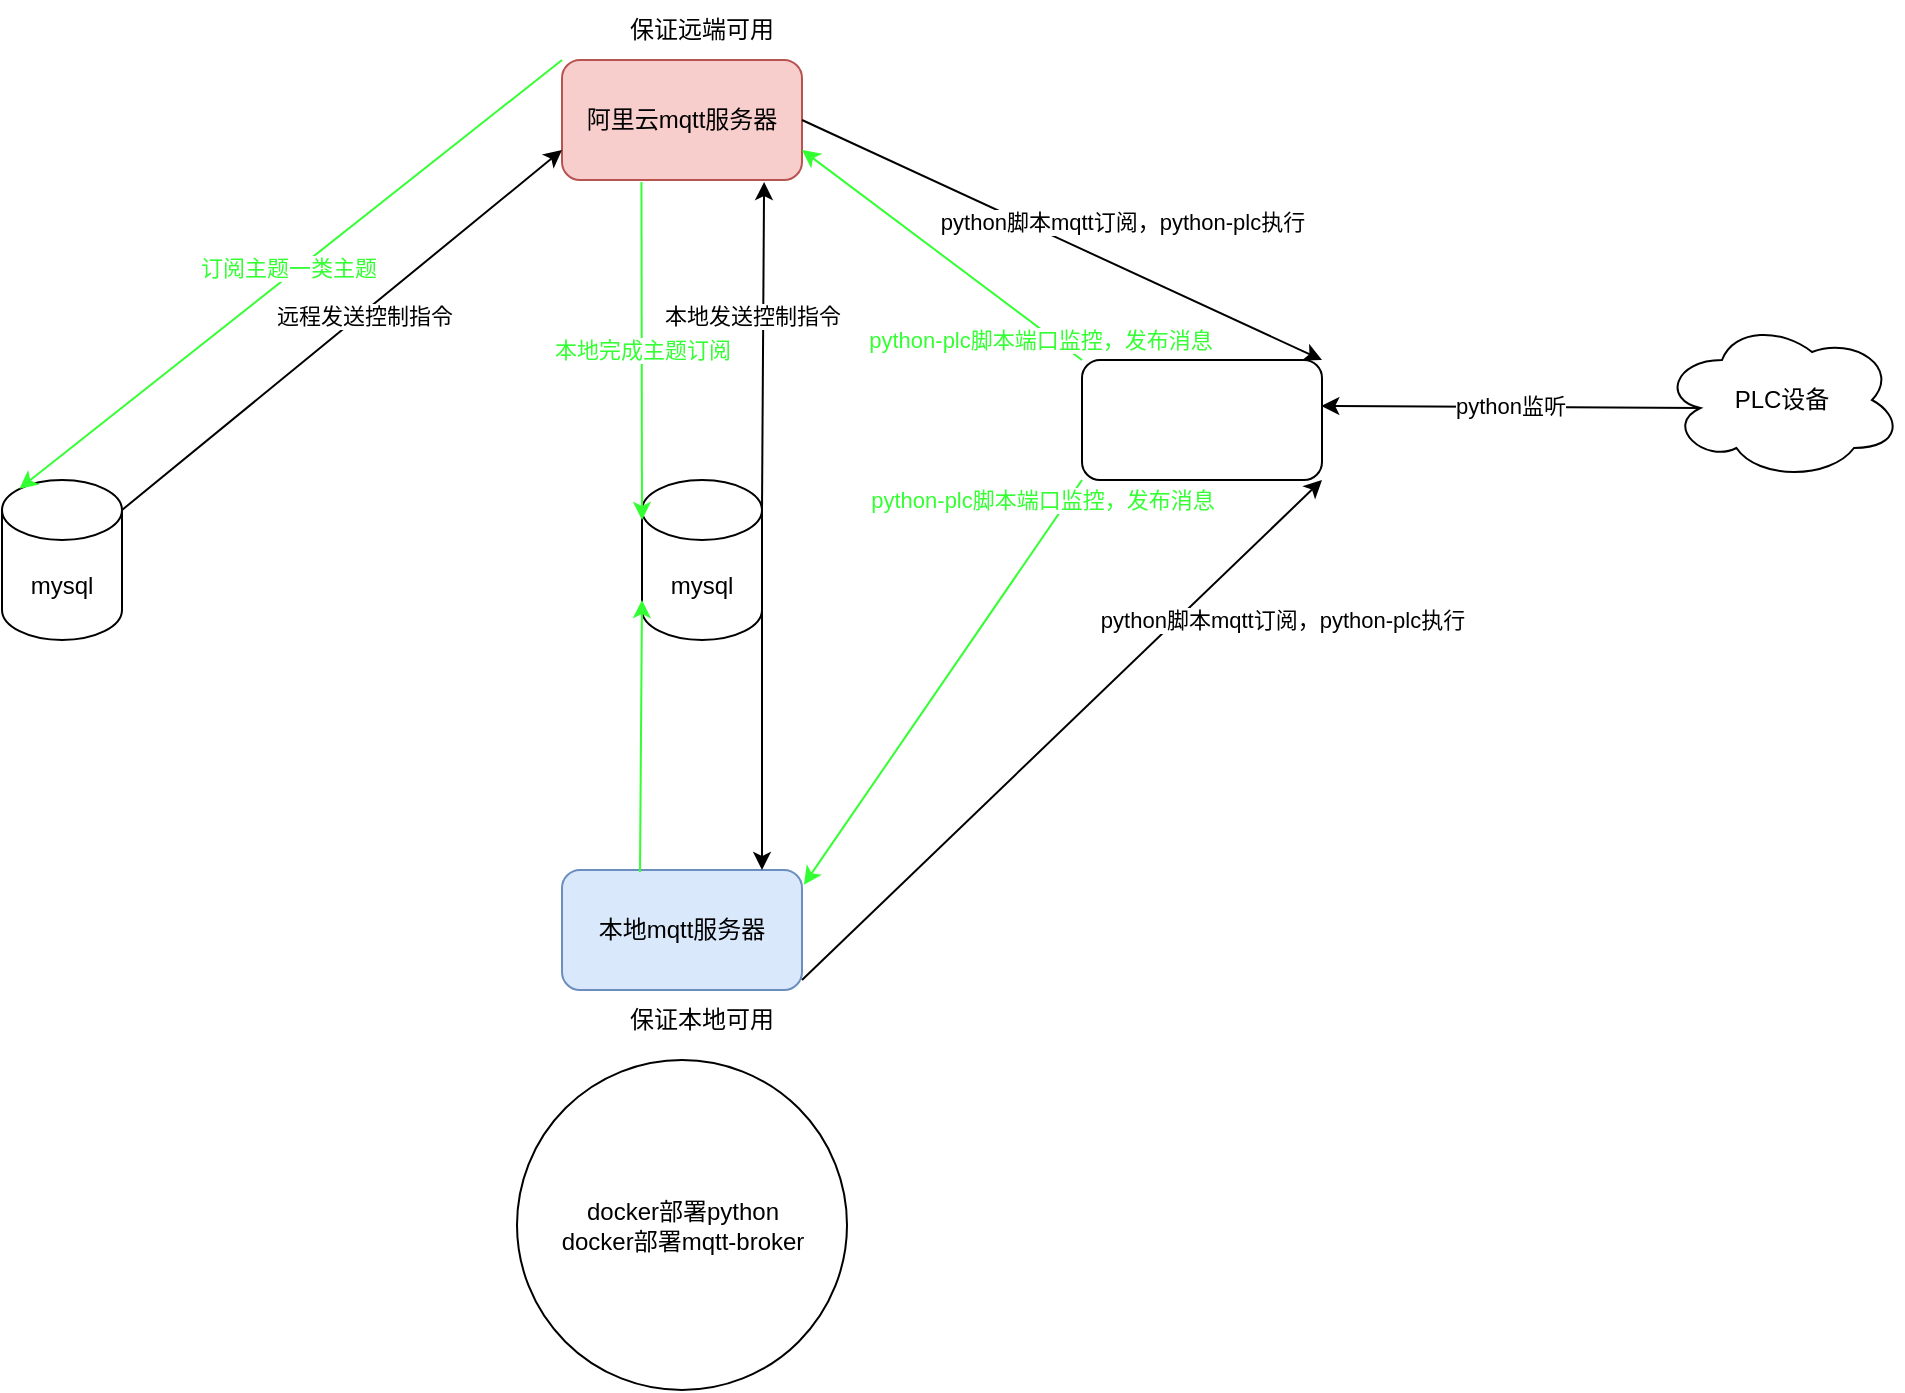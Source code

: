 <mxfile version="26.1.3">
  <diagram name="第 1 页" id="VDQePpslGdlmXo0fiMke">
    <mxGraphModel dx="1213" dy="768" grid="1" gridSize="10" guides="1" tooltips="1" connect="1" arrows="1" fold="1" page="1" pageScale="1" pageWidth="827" pageHeight="1169" math="0" shadow="0">
      <root>
        <mxCell id="0" />
        <mxCell id="1" parent="0" />
        <mxCell id="0cAS2473WhrVDvCccrYx-1" value="阿里云mqtt服务器" style="rounded=1;whiteSpace=wrap;html=1;fillColor=#f8cecc;strokeColor=#b85450;" vertex="1" parent="1">
          <mxGeometry x="330" y="150" width="120" height="60" as="geometry" />
        </mxCell>
        <mxCell id="0cAS2473WhrVDvCccrYx-2" value="mysql" style="shape=cylinder3;whiteSpace=wrap;html=1;boundedLbl=1;backgroundOutline=1;size=15;" vertex="1" parent="1">
          <mxGeometry x="50" y="360" width="60" height="80" as="geometry" />
        </mxCell>
        <mxCell id="0cAS2473WhrVDvCccrYx-3" value="mysql" style="shape=cylinder3;whiteSpace=wrap;html=1;boundedLbl=1;backgroundOutline=1;size=15;" vertex="1" parent="1">
          <mxGeometry x="370" y="360" width="60" height="80" as="geometry" />
        </mxCell>
        <mxCell id="0cAS2473WhrVDvCccrYx-5" value="" style="endArrow=classic;html=1;rounded=0;exitX=1;exitY=0;exitDx=0;exitDy=15;exitPerimeter=0;entryX=0.842;entryY=1.017;entryDx=0;entryDy=0;entryPerimeter=0;" edge="1" parent="1" source="0cAS2473WhrVDvCccrYx-3" target="0cAS2473WhrVDvCccrYx-1">
          <mxGeometry width="50" height="50" relative="1" as="geometry">
            <mxPoint x="420" y="350" as="sourcePoint" />
            <mxPoint x="440" y="370" as="targetPoint" />
          </mxGeometry>
        </mxCell>
        <mxCell id="0cAS2473WhrVDvCccrYx-6" value="本地发送控制指令" style="edgeLabel;html=1;align=center;verticalAlign=middle;resizable=0;points=[];" vertex="1" connectable="0" parent="0cAS2473WhrVDvCccrYx-5">
          <mxGeometry x="0.037" y="1" relative="1" as="geometry">
            <mxPoint x="-5" y="-12" as="offset" />
          </mxGeometry>
        </mxCell>
        <mxCell id="0cAS2473WhrVDvCccrYx-7" value="" style="endArrow=classic;html=1;rounded=0;entryX=1;entryY=0;entryDx=0;entryDy=0;" edge="1" parent="1" target="0cAS2473WhrVDvCccrYx-23">
          <mxGeometry width="50" height="50" relative="1" as="geometry">
            <mxPoint x="450" y="180" as="sourcePoint" />
            <mxPoint x="720" y="180" as="targetPoint" />
          </mxGeometry>
        </mxCell>
        <mxCell id="0cAS2473WhrVDvCccrYx-8" value="python脚本mqtt订阅，python-plc执行" style="edgeLabel;html=1;align=center;verticalAlign=middle;resizable=0;points=[];" vertex="1" connectable="0" parent="0cAS2473WhrVDvCccrYx-7">
          <mxGeometry x="-0.022" y="7" relative="1" as="geometry">
            <mxPoint x="30" y="-2" as="offset" />
          </mxGeometry>
        </mxCell>
        <mxCell id="0cAS2473WhrVDvCccrYx-9" value="" style="endArrow=classic;html=1;rounded=0;entryX=0;entryY=0.75;entryDx=0;entryDy=0;exitX=1;exitY=0;exitDx=0;exitDy=15;exitPerimeter=0;" edge="1" parent="1" source="0cAS2473WhrVDvCccrYx-2" target="0cAS2473WhrVDvCccrYx-1">
          <mxGeometry width="50" height="50" relative="1" as="geometry">
            <mxPoint x="90" y="360" as="sourcePoint" />
            <mxPoint x="140" y="310" as="targetPoint" />
          </mxGeometry>
        </mxCell>
        <mxCell id="0cAS2473WhrVDvCccrYx-10" value="远程发送控制指令" style="edgeLabel;html=1;align=center;verticalAlign=middle;resizable=0;points=[];" vertex="1" connectable="0" parent="0cAS2473WhrVDvCccrYx-9">
          <mxGeometry x="-0.032" relative="1" as="geometry">
            <mxPoint x="14" y="-10" as="offset" />
          </mxGeometry>
        </mxCell>
        <mxCell id="0cAS2473WhrVDvCccrYx-11" value="" style="endArrow=classic;html=1;rounded=0;exitX=0;exitY=0;exitDx=0;exitDy=0;entryX=0.145;entryY=0;entryDx=0;entryDy=4.35;entryPerimeter=0;strokeColor=#33FF33;" edge="1" parent="1" source="0cAS2473WhrVDvCccrYx-1" target="0cAS2473WhrVDvCccrYx-2">
          <mxGeometry width="50" height="50" relative="1" as="geometry">
            <mxPoint x="180" y="450" as="sourcePoint" />
            <mxPoint x="230" y="400" as="targetPoint" />
          </mxGeometry>
        </mxCell>
        <mxCell id="0cAS2473WhrVDvCccrYx-12" value="订阅主题一类主题" style="edgeLabel;html=1;align=center;verticalAlign=middle;resizable=0;points=[];fontColor=#33FF33;" vertex="1" connectable="0" parent="0cAS2473WhrVDvCccrYx-11">
          <mxGeometry x="-0.001" y="-3" relative="1" as="geometry">
            <mxPoint y="-1" as="offset" />
          </mxGeometry>
        </mxCell>
        <mxCell id="0cAS2473WhrVDvCccrYx-13" value="" style="endArrow=classic;html=1;rounded=0;exitX=0.331;exitY=1.017;exitDx=0;exitDy=0;exitPerimeter=0;strokeColor=#33FF33;" edge="1" parent="1" source="0cAS2473WhrVDvCccrYx-1">
          <mxGeometry width="50" height="50" relative="1" as="geometry">
            <mxPoint x="390" y="420" as="sourcePoint" />
            <mxPoint x="370" y="380" as="targetPoint" />
          </mxGeometry>
        </mxCell>
        <mxCell id="0cAS2473WhrVDvCccrYx-17" value="&lt;font style=&quot;color: rgb(51, 255, 51);&quot;&gt;本地完成主题订阅&lt;/font&gt;" style="edgeLabel;html=1;align=center;verticalAlign=middle;resizable=0;points=[];" vertex="1" connectable="0" parent="0cAS2473WhrVDvCccrYx-13">
          <mxGeometry x="-0.014" relative="1" as="geometry">
            <mxPoint as="offset" />
          </mxGeometry>
        </mxCell>
        <mxCell id="0cAS2473WhrVDvCccrYx-14" value="PLC设备" style="ellipse;shape=cloud;whiteSpace=wrap;html=1;" vertex="1" parent="1">
          <mxGeometry x="880" y="280" width="120" height="80" as="geometry" />
        </mxCell>
        <mxCell id="0cAS2473WhrVDvCccrYx-15" value="" style="endArrow=classic;html=1;rounded=0;entryX=1;entryY=0.75;entryDx=0;entryDy=0;exitX=0;exitY=0;exitDx=0;exitDy=0;strokeColor=#33FF33;" edge="1" parent="1" source="0cAS2473WhrVDvCccrYx-23" target="0cAS2473WhrVDvCccrYx-1">
          <mxGeometry width="50" height="50" relative="1" as="geometry">
            <mxPoint x="660" y="390" as="sourcePoint" />
            <mxPoint x="710" y="340" as="targetPoint" />
          </mxGeometry>
        </mxCell>
        <mxCell id="0cAS2473WhrVDvCccrYx-16" value="python-plc脚本端口监控，发布消息" style="edgeLabel;html=1;align=center;verticalAlign=middle;resizable=0;points=[];fontColor=#33FF33;" vertex="1" connectable="0" parent="0cAS2473WhrVDvCccrYx-15">
          <mxGeometry x="-0.104" relative="1" as="geometry">
            <mxPoint x="42" y="37" as="offset" />
          </mxGeometry>
        </mxCell>
        <mxCell id="0cAS2473WhrVDvCccrYx-18" value="本地mqtt服务器" style="rounded=1;whiteSpace=wrap;html=1;fillColor=#dae8fc;strokeColor=#6c8ebf;" vertex="1" parent="1">
          <mxGeometry x="330" y="555" width="120" height="60" as="geometry" />
        </mxCell>
        <mxCell id="0cAS2473WhrVDvCccrYx-19" value="" style="endArrow=classic;html=1;rounded=0;" edge="1" parent="1">
          <mxGeometry width="50" height="50" relative="1" as="geometry">
            <mxPoint x="430" y="420" as="sourcePoint" />
            <mxPoint x="430" y="555" as="targetPoint" />
            <Array as="points" />
          </mxGeometry>
        </mxCell>
        <mxCell id="0cAS2473WhrVDvCccrYx-21" value="" style="endArrow=classic;html=1;rounded=0;strokeColor=#33FF33;" edge="1" parent="1">
          <mxGeometry width="50" height="50" relative="1" as="geometry">
            <mxPoint x="369" y="556" as="sourcePoint" />
            <mxPoint x="370" y="420" as="targetPoint" />
          </mxGeometry>
        </mxCell>
        <mxCell id="0cAS2473WhrVDvCccrYx-22" value="" style="endArrow=classic;html=1;rounded=0;entryX=1.008;entryY=0.122;entryDx=0;entryDy=0;entryPerimeter=0;exitX=0;exitY=1;exitDx=0;exitDy=0;strokeColor=#33FF33;" edge="1" parent="1" source="0cAS2473WhrVDvCccrYx-23" target="0cAS2473WhrVDvCccrYx-18">
          <mxGeometry width="50" height="50" relative="1" as="geometry">
            <mxPoint x="760" y="380" as="sourcePoint" />
            <mxPoint x="810" y="330" as="targetPoint" />
          </mxGeometry>
        </mxCell>
        <mxCell id="0cAS2473WhrVDvCccrYx-23" value="" style="rounded=1;whiteSpace=wrap;html=1;" vertex="1" parent="1">
          <mxGeometry x="590" y="300" width="120" height="60" as="geometry" />
        </mxCell>
        <mxCell id="0cAS2473WhrVDvCccrYx-24" value="&lt;font style=&quot;color: rgb(51, 255, 51);&quot;&gt;python-plc脚本端口监控，发布消息&lt;/font&gt;" style="edgeLabel;html=1;align=center;verticalAlign=middle;resizable=0;points=[];" vertex="1" connectable="0" parent="1">
          <mxGeometry x="570.0" y="370.0" as="geometry" />
        </mxCell>
        <mxCell id="0cAS2473WhrVDvCccrYx-25" value="" style="endArrow=classic;html=1;rounded=0;entryX=1;entryY=1;entryDx=0;entryDy=0;" edge="1" parent="1" target="0cAS2473WhrVDvCccrYx-23">
          <mxGeometry width="50" height="50" relative="1" as="geometry">
            <mxPoint x="450" y="610" as="sourcePoint" />
            <mxPoint x="790" y="380" as="targetPoint" />
          </mxGeometry>
        </mxCell>
        <mxCell id="0cAS2473WhrVDvCccrYx-26" value="python脚本mqtt订阅，python-plc执行" style="edgeLabel;html=1;align=center;verticalAlign=middle;resizable=0;points=[];" vertex="1" connectable="0" parent="1">
          <mxGeometry x="689.998" y="430.002" as="geometry" />
        </mxCell>
        <mxCell id="0cAS2473WhrVDvCccrYx-27" value="" style="endArrow=classic;html=1;rounded=0;exitX=0.16;exitY=0.55;exitDx=0;exitDy=0;exitPerimeter=0;entryX=0.997;entryY=0.383;entryDx=0;entryDy=0;entryPerimeter=0;" edge="1" parent="1" source="0cAS2473WhrVDvCccrYx-14" target="0cAS2473WhrVDvCccrYx-23">
          <mxGeometry width="50" height="50" relative="1" as="geometry">
            <mxPoint x="740" y="360" as="sourcePoint" />
            <mxPoint x="790" y="310" as="targetPoint" />
          </mxGeometry>
        </mxCell>
        <mxCell id="0cAS2473WhrVDvCccrYx-28" value="python监听" style="edgeLabel;html=1;align=center;verticalAlign=middle;resizable=0;points=[];" vertex="1" connectable="0" parent="0cAS2473WhrVDvCccrYx-27">
          <mxGeometry x="0.001" y="-1" relative="1" as="geometry">
            <mxPoint as="offset" />
          </mxGeometry>
        </mxCell>
        <mxCell id="0cAS2473WhrVDvCccrYx-29" value="保证远端可用" style="text;html=1;align=center;verticalAlign=middle;whiteSpace=wrap;rounded=0;" vertex="1" parent="1">
          <mxGeometry x="355" y="120" width="90" height="30" as="geometry" />
        </mxCell>
        <mxCell id="0cAS2473WhrVDvCccrYx-30" value="保证本地可用" style="text;html=1;align=center;verticalAlign=middle;whiteSpace=wrap;rounded=0;" vertex="1" parent="1">
          <mxGeometry x="355" y="615" width="90" height="30" as="geometry" />
        </mxCell>
        <mxCell id="0cAS2473WhrVDvCccrYx-31" value="docker部署python&lt;div&gt;docker部署mqtt-broker&lt;/div&gt;" style="ellipse;whiteSpace=wrap;html=1;aspect=fixed;" vertex="1" parent="1">
          <mxGeometry x="307.5" y="650" width="165" height="165" as="geometry" />
        </mxCell>
      </root>
    </mxGraphModel>
  </diagram>
</mxfile>
